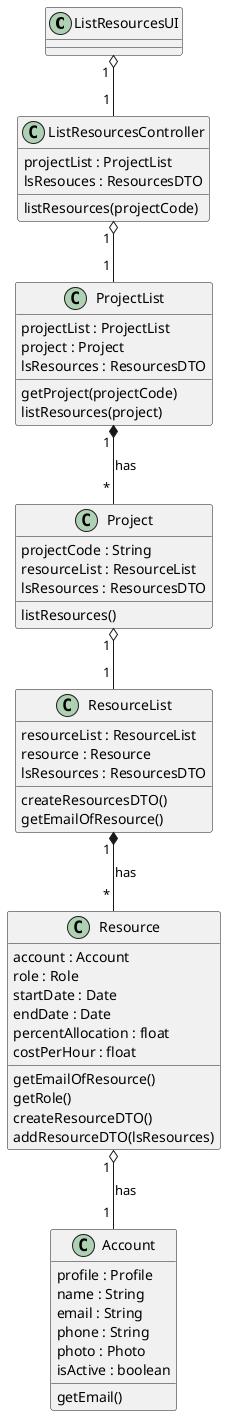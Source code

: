@startuml

class ListResourcesUI {
}

class ListResourcesController{
projectList : ProjectList
lsResouces : ResourcesDTO
listResources(projectCode)
}

class ProjectList{
projectList : ProjectList
project : Project
lsResources : ResourcesDTO
getProject(projectCode)
listResources(project)
}
'In class Project, all attributes not relevant for US014
'are omitted
class Project {
projectCode : String
resourceList : ResourceList
lsResources : ResourcesDTO
listResources()
}

class ResourceList{
resourceList : ResourceList
resource : Resource
lsResources : ResourcesDTO
createResourcesDTO()
getEmailOfResource()
}

class Resource {
account : Account
role : Role
startDate : Date
endDate : Date
percentAllocation : float
costPerHour : float
getEmailOfResource()
getRole()
createResourceDTO()
addResourceDTO(lsResources)
}

class Account {
profile : Profile
name : String
email : String
phone : String
photo : Photo
isActive : boolean
getEmail()
}

ListResourcesUI "1 " o-- "1 " ListResourcesController
ListResourcesController "1 " o-- "1 " ProjectList
ProjectList "1 " *-- " * " Project : has
Project "1 " o-- "1 " ResourceList
ResourceList "1 " *-- " * " Resource : has
Resource "1 " o-- "1 " Account : has

@enduml